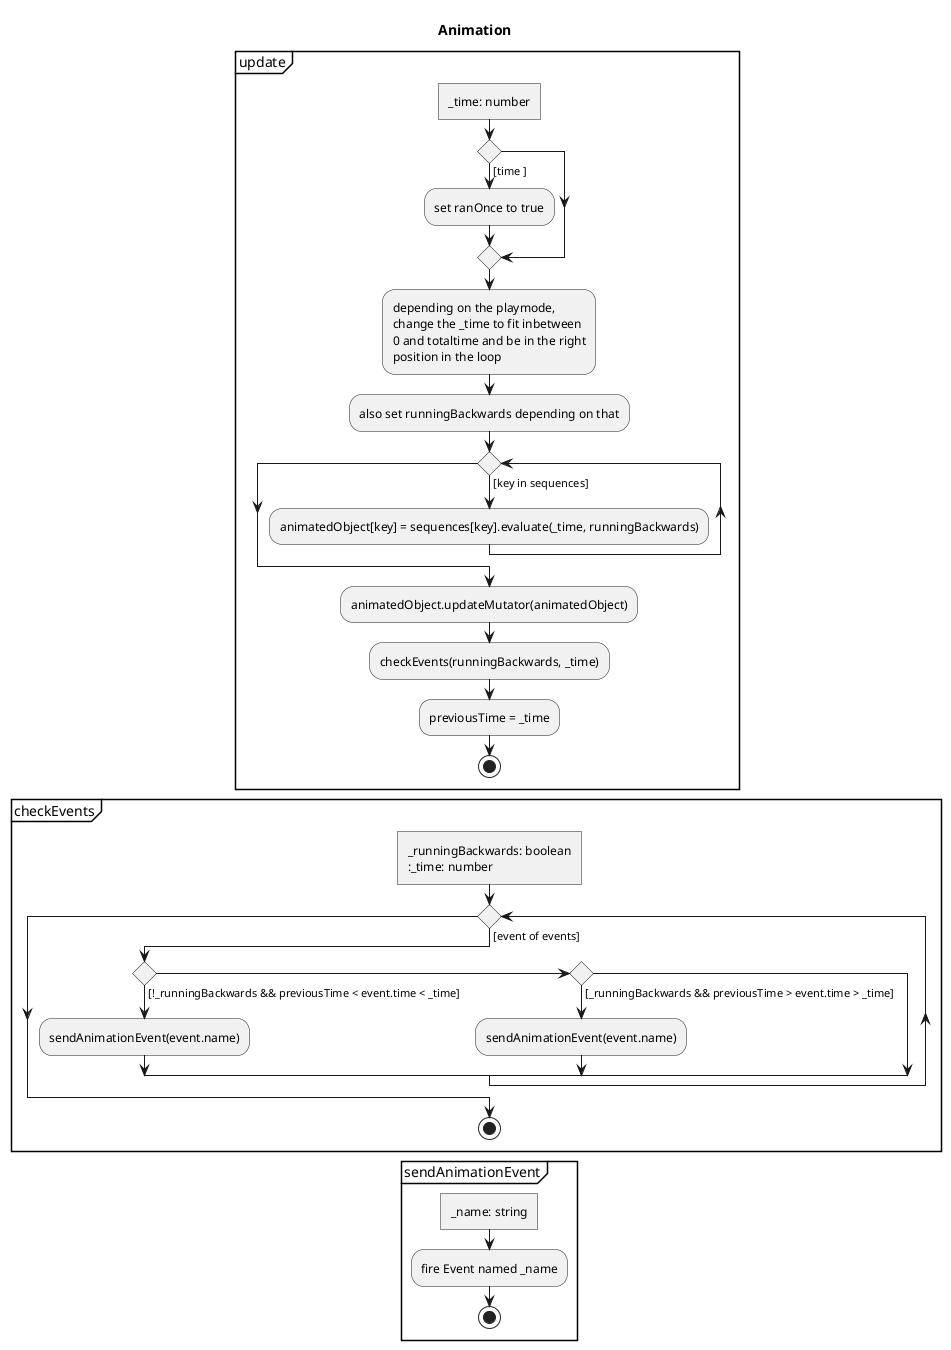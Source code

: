 @startuml Animation
skinparam monochrome true

title Animation

partition update {
	:_time: number]
	
	if() then ([time ])
		:set ranOnce to true;
	endif

	:depending on the playmode,
	change the _time to fit inbetween
	0 and totaltime and be in the right
	position in the loop;
	:also set runningBackwards depending on that;

	while() is ([key in sequences])
		:animatedObject[key] = sequences[key].evaluate(_time, runningBackwards); 
	endwhile
	:animatedObject.updateMutator(animatedObject);

	:checkEvents(runningBackwards, _time);
	
	:previousTime = _time;
	stop
}

partition checkEvents {
	:_runningBackwards: boolean
	:_time: number]
	while () is ([event of events])
		if() then ([!_runningBackwards && previousTime < event.time < _time])
			:sendAnimationEvent(event.name);
		elseif () then ([_runningBackwards && previousTime > event.time > _time])
			:sendAnimationEvent(event.name);
		endif
	endwhile
	stop
}

partition sendAnimationEvent {
	:_name: string]
	:fire Event named _name;
	stop
}

@enduml